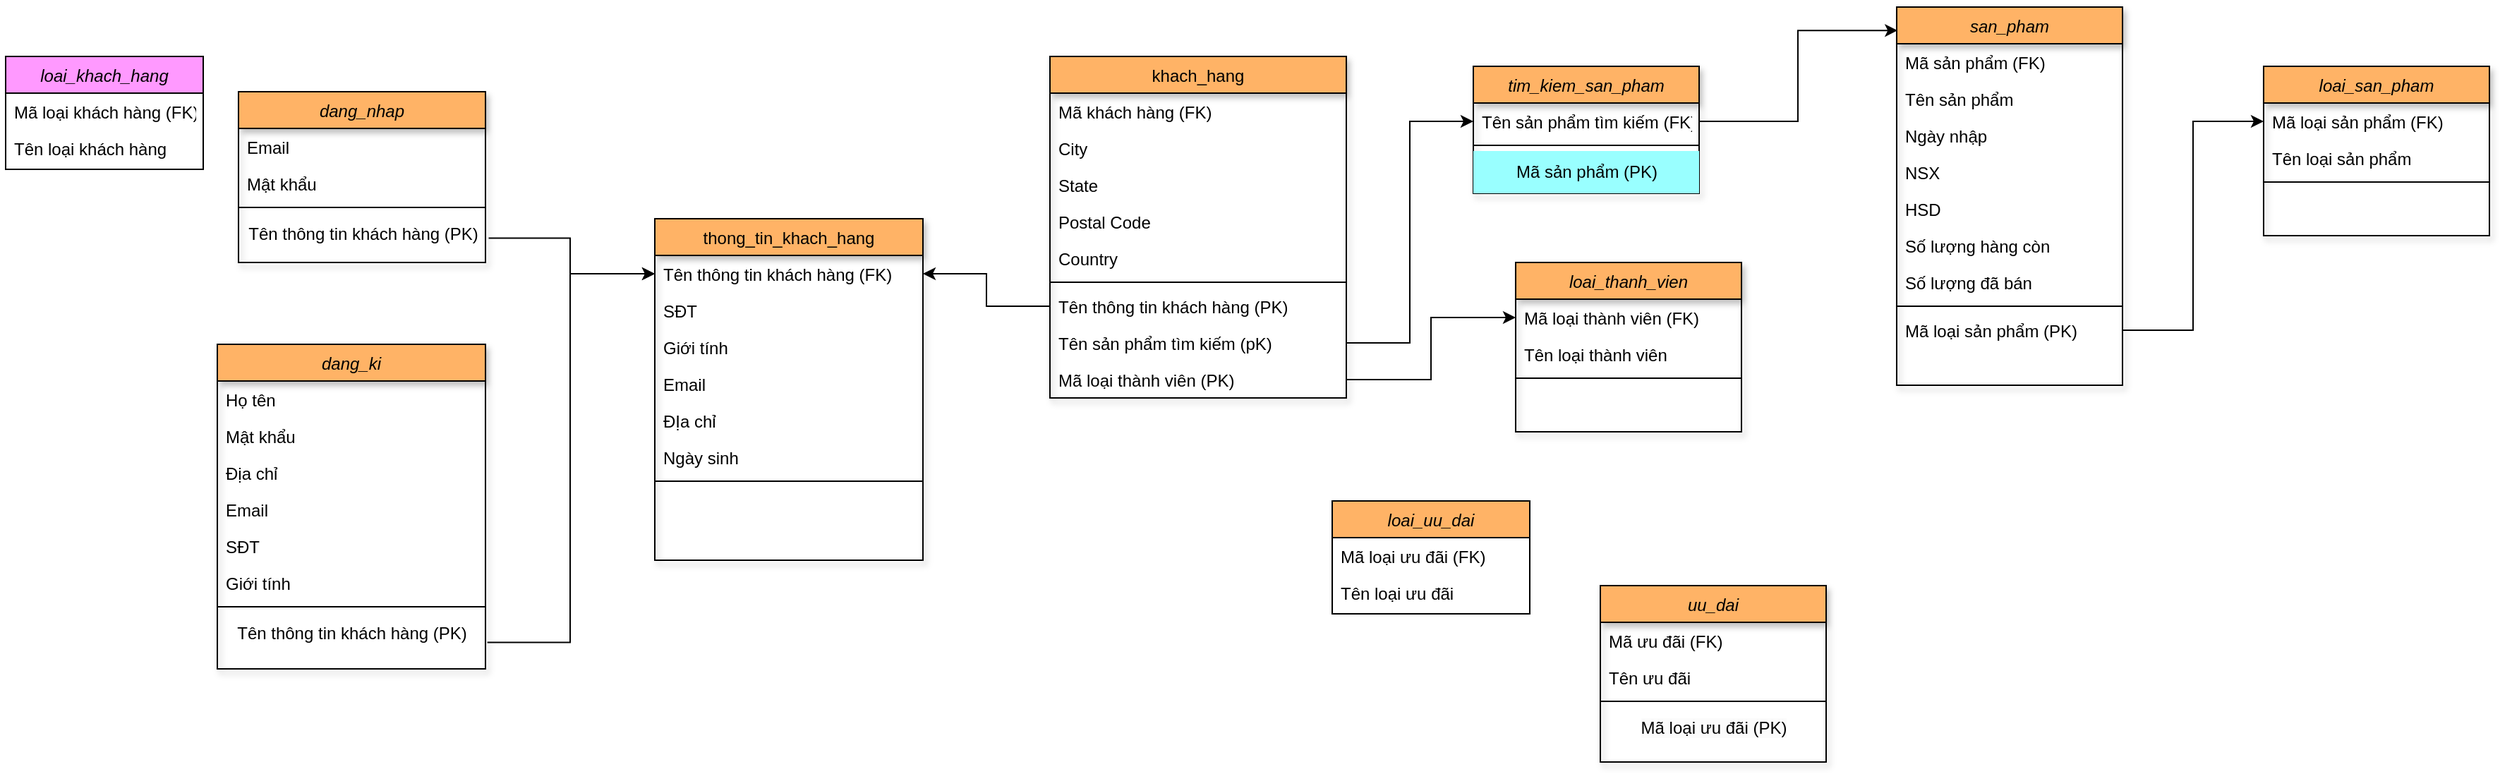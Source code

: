 <mxfile version="20.8.10" type="device" pages="2"><diagram id="C5RBs43oDa-KdzZeNtuy" name="Page-1"><mxGraphModel dx="2103" dy="606" grid="1" gridSize="10" guides="1" tooltips="1" connect="1" arrows="1" fold="1" page="1" pageScale="1" pageWidth="827" pageHeight="1169" math="0" shadow="0"><root><mxCell id="WIyWlLk6GJQsqaUBKTNV-0"/><mxCell id="WIyWlLk6GJQsqaUBKTNV-1" parent="WIyWlLk6GJQsqaUBKTNV-0"/><mxCell id="0E9y2OOgJmnFyghAX6Ho-14" value="loai_uu_dai" style="swimlane;fontStyle=2;align=center;verticalAlign=top;childLayout=stackLayout;horizontal=1;startSize=26;horizontalStack=0;resizeParent=1;resizeLast=0;collapsible=1;marginBottom=0;rounded=0;shadow=0;strokeWidth=1;fillColor=#FFB366;" vertex="1" parent="WIyWlLk6GJQsqaUBKTNV-1"><mxGeometry x="130" y="370" width="140" height="80" as="geometry"><mxRectangle x="230" y="140" width="160" height="26" as="alternateBounds"/></mxGeometry></mxCell><mxCell id="0E9y2OOgJmnFyghAX6Ho-15" value="Mã loại ưu đãi (FK)" style="text;align=left;verticalAlign=top;spacingLeft=4;spacingRight=4;overflow=hidden;rotatable=0;points=[[0,0.5],[1,0.5]];portConstraint=eastwest;shadow=1;" vertex="1" parent="0E9y2OOgJmnFyghAX6Ho-14"><mxGeometry y="26" width="140" height="26" as="geometry"/></mxCell><mxCell id="0E9y2OOgJmnFyghAX6Ho-16" value="Tên loại ưu đãi" style="text;align=left;verticalAlign=top;spacingLeft=4;spacingRight=4;overflow=hidden;rotatable=0;points=[[0,0.5],[1,0.5]];portConstraint=eastwest;rounded=0;shadow=0;html=0;" vertex="1" parent="0E9y2OOgJmnFyghAX6Ho-14"><mxGeometry y="52" width="140" height="26" as="geometry"/></mxCell><mxCell id="0E9y2OOgJmnFyghAX6Ho-143" style="edgeStyle=orthogonalEdgeStyle;rounded=0;orthogonalLoop=1;jettySize=auto;html=1;entryX=1;entryY=0.5;entryDx=0;entryDy=0;exitX=0;exitY=0.5;exitDx=0;exitDy=0;" edge="1" parent="WIyWlLk6GJQsqaUBKTNV-1" source="0E9y2OOgJmnFyghAX6Ho-56" target="0E9y2OOgJmnFyghAX6Ho-65"><mxGeometry relative="1" as="geometry"/></mxCell><mxCell id="0E9y2OOgJmnFyghAX6Ho-49" value="khach_hang" style="swimlane;fontStyle=0;align=center;verticalAlign=top;childLayout=stackLayout;horizontal=1;startSize=26;horizontalStack=0;resizeParent=1;resizeLast=0;collapsible=1;marginBottom=0;rounded=0;shadow=1;strokeWidth=1;fillColor=#FFB366;" vertex="1" parent="WIyWlLk6GJQsqaUBKTNV-1"><mxGeometry x="-70" y="55" width="210" height="242" as="geometry"><mxRectangle x="550" y="140" width="160" height="26" as="alternateBounds"/></mxGeometry></mxCell><mxCell id="0E9y2OOgJmnFyghAX6Ho-50" value="Mã khách hàng (FK)" style="text;align=left;verticalAlign=top;spacingLeft=4;spacingRight=4;overflow=hidden;rotatable=0;points=[[0,0.5],[1,0.5]];portConstraint=eastwest;" vertex="1" parent="0E9y2OOgJmnFyghAX6Ho-49"><mxGeometry y="26" width="210" height="26" as="geometry"/></mxCell><mxCell id="0E9y2OOgJmnFyghAX6Ho-51" value="City" style="text;align=left;verticalAlign=top;spacingLeft=4;spacingRight=4;overflow=hidden;rotatable=0;points=[[0,0.5],[1,0.5]];portConstraint=eastwest;rounded=0;shadow=0;html=0;" vertex="1" parent="0E9y2OOgJmnFyghAX6Ho-49"><mxGeometry y="52" width="210" height="26" as="geometry"/></mxCell><mxCell id="0E9y2OOgJmnFyghAX6Ho-52" value="State" style="text;align=left;verticalAlign=top;spacingLeft=4;spacingRight=4;overflow=hidden;rotatable=0;points=[[0,0.5],[1,0.5]];portConstraint=eastwest;rounded=0;shadow=0;html=0;" vertex="1" parent="0E9y2OOgJmnFyghAX6Ho-49"><mxGeometry y="78" width="210" height="26" as="geometry"/></mxCell><mxCell id="0E9y2OOgJmnFyghAX6Ho-53" value="Postal Code" style="text;align=left;verticalAlign=top;spacingLeft=4;spacingRight=4;overflow=hidden;rotatable=0;points=[[0,0.5],[1,0.5]];portConstraint=eastwest;rounded=0;shadow=0;html=0;" vertex="1" parent="0E9y2OOgJmnFyghAX6Ho-49"><mxGeometry y="104" width="210" height="26" as="geometry"/></mxCell><mxCell id="0E9y2OOgJmnFyghAX6Ho-54" value="Country" style="text;align=left;verticalAlign=top;spacingLeft=4;spacingRight=4;overflow=hidden;rotatable=0;points=[[0,0.5],[1,0.5]];portConstraint=eastwest;rounded=0;shadow=0;html=0;" vertex="1" parent="0E9y2OOgJmnFyghAX6Ho-49"><mxGeometry y="130" width="210" height="26" as="geometry"/></mxCell><mxCell id="0E9y2OOgJmnFyghAX6Ho-55" value="" style="line;html=1;strokeWidth=1;align=left;verticalAlign=middle;spacingTop=-1;spacingLeft=3;spacingRight=3;rotatable=0;labelPosition=right;points=[];portConstraint=eastwest;" vertex="1" parent="0E9y2OOgJmnFyghAX6Ho-49"><mxGeometry y="156" width="210" height="8" as="geometry"/></mxCell><mxCell id="0E9y2OOgJmnFyghAX6Ho-56" value="Tên thông tin khách hàng (PK)" style="text;align=left;verticalAlign=top;spacingLeft=4;spacingRight=4;overflow=hidden;rotatable=0;points=[[0,0.5],[1,0.5]];portConstraint=eastwest;" vertex="1" parent="0E9y2OOgJmnFyghAX6Ho-49"><mxGeometry y="164" width="210" height="26" as="geometry"/></mxCell><mxCell id="0E9y2OOgJmnFyghAX6Ho-57" value="Tên sản phẩm tìm kiếm (pK)" style="text;align=left;verticalAlign=top;spacingLeft=4;spacingRight=4;overflow=hidden;rotatable=0;points=[[0,0.5],[1,0.5]];portConstraint=eastwest;" vertex="1" parent="0E9y2OOgJmnFyghAX6Ho-49"><mxGeometry y="190" width="210" height="26" as="geometry"/></mxCell><mxCell id="0E9y2OOgJmnFyghAX6Ho-90" value="Mã loại thành viên (PK)" style="text;align=left;verticalAlign=top;spacingLeft=4;spacingRight=4;overflow=hidden;rotatable=0;points=[[0,0.5],[1,0.5]];portConstraint=eastwest;" vertex="1" parent="0E9y2OOgJmnFyghAX6Ho-49"><mxGeometry y="216" width="210" height="26" as="geometry"/></mxCell><mxCell id="0E9y2OOgJmnFyghAX6Ho-58" value="loai_khach_hang" style="swimlane;fontStyle=2;align=center;verticalAlign=top;childLayout=stackLayout;horizontal=1;startSize=26;horizontalStack=0;resizeParent=1;resizeLast=0;collapsible=1;marginBottom=0;rounded=0;shadow=0;strokeWidth=1;fillColor=#FF99FF;" vertex="1" parent="WIyWlLk6GJQsqaUBKTNV-1"><mxGeometry x="-810" y="55" width="140" height="80" as="geometry"><mxRectangle x="230" y="140" width="160" height="26" as="alternateBounds"/></mxGeometry></mxCell><mxCell id="0E9y2OOgJmnFyghAX6Ho-59" value="Mã loại khách hàng (FK)" style="text;align=left;verticalAlign=top;spacingLeft=4;spacingRight=4;overflow=hidden;rotatable=0;points=[[0,0.5],[1,0.5]];portConstraint=eastwest;shadow=1;" vertex="1" parent="0E9y2OOgJmnFyghAX6Ho-58"><mxGeometry y="26" width="140" height="26" as="geometry"/></mxCell><mxCell id="0E9y2OOgJmnFyghAX6Ho-60" value="Tên loại khách hàng" style="text;align=left;verticalAlign=top;spacingLeft=4;spacingRight=4;overflow=hidden;rotatable=0;points=[[0,0.5],[1,0.5]];portConstraint=eastwest;rounded=0;shadow=0;html=0;" vertex="1" parent="0E9y2OOgJmnFyghAX6Ho-58"><mxGeometry y="52" width="140" height="26" as="geometry"/></mxCell><mxCell id="0E9y2OOgJmnFyghAX6Ho-42" value="uu_dai" style="swimlane;fontStyle=2;align=center;verticalAlign=top;childLayout=stackLayout;horizontal=1;startSize=26;horizontalStack=0;resizeParent=1;resizeLast=0;collapsible=1;marginBottom=0;rounded=0;shadow=1;strokeWidth=1;fillColor=#FFB366;" vertex="1" parent="WIyWlLk6GJQsqaUBKTNV-1"><mxGeometry x="320" y="430" width="160" height="125" as="geometry"><mxRectangle x="230" y="140" width="160" height="26" as="alternateBounds"/></mxGeometry></mxCell><mxCell id="0E9y2OOgJmnFyghAX6Ho-43" value="Mã ưu đãi (FK)" style="text;align=left;verticalAlign=top;spacingLeft=4;spacingRight=4;overflow=hidden;rotatable=0;points=[[0,0.5],[1,0.5]];portConstraint=eastwest;" vertex="1" parent="0E9y2OOgJmnFyghAX6Ho-42"><mxGeometry y="26" width="160" height="26" as="geometry"/></mxCell><mxCell id="0E9y2OOgJmnFyghAX6Ho-44" value="Tên ưu đãi" style="text;align=left;verticalAlign=top;spacingLeft=4;spacingRight=4;overflow=hidden;rotatable=0;points=[[0,0.5],[1,0.5]];portConstraint=eastwest;rounded=0;shadow=0;html=0;" vertex="1" parent="0E9y2OOgJmnFyghAX6Ho-42"><mxGeometry y="52" width="160" height="26" as="geometry"/></mxCell><mxCell id="0E9y2OOgJmnFyghAX6Ho-46" value="" style="line;html=1;strokeWidth=1;align=left;verticalAlign=middle;spacingTop=-1;spacingLeft=3;spacingRight=3;rotatable=0;labelPosition=right;points=[];portConstraint=eastwest;" vertex="1" parent="0E9y2OOgJmnFyghAX6Ho-42"><mxGeometry y="78" width="160" height="8" as="geometry"/></mxCell><mxCell id="0E9y2OOgJmnFyghAX6Ho-149" value="&lt;span style=&quot;color: rgb(0, 0, 0); font-family: Helvetica; font-size: 12px; font-style: normal; font-variant-ligatures: normal; font-variant-caps: normal; font-weight: 400; letter-spacing: normal; orphans: 2; text-align: left; text-indent: 0px; text-transform: none; widows: 2; word-spacing: 0px; -webkit-text-stroke-width: 0px; background-color: rgb(251, 251, 251); text-decoration-thickness: initial; text-decoration-style: initial; text-decoration-color: initial; float: none; display: inline !important;&quot;&gt;Mã loại ưu đãi (PK)&lt;br&gt;&lt;/span&gt;" style="text;html=1;align=center;verticalAlign=middle;resizable=0;points=[];autosize=1;strokeColor=none;fillColor=none;" vertex="1" parent="0E9y2OOgJmnFyghAX6Ho-42"><mxGeometry y="86" width="160" height="30" as="geometry"/></mxCell><mxCell id="0E9y2OOgJmnFyghAX6Ho-64" value="thong_tin_khach_hang" style="swimlane;fontStyle=0;align=center;verticalAlign=top;childLayout=stackLayout;horizontal=1;startSize=26;horizontalStack=0;resizeParent=1;resizeLast=0;collapsible=1;marginBottom=0;rounded=0;shadow=1;strokeWidth=1;fillColor=#FFB366;" vertex="1" parent="WIyWlLk6GJQsqaUBKTNV-1"><mxGeometry x="-350" y="170" width="190" height="242" as="geometry"><mxRectangle x="550" y="140" width="160" height="26" as="alternateBounds"/></mxGeometry></mxCell><mxCell id="0E9y2OOgJmnFyghAX6Ho-65" value="Tên thông tin khách hàng (FK)" style="text;align=left;verticalAlign=top;spacingLeft=4;spacingRight=4;overflow=hidden;rotatable=0;points=[[0,0.5],[1,0.5]];portConstraint=eastwest;" vertex="1" parent="0E9y2OOgJmnFyghAX6Ho-64"><mxGeometry y="26" width="190" height="26" as="geometry"/></mxCell><mxCell id="0E9y2OOgJmnFyghAX6Ho-66" value="SĐT " style="text;align=left;verticalAlign=top;spacingLeft=4;spacingRight=4;overflow=hidden;rotatable=0;points=[[0,0.5],[1,0.5]];portConstraint=eastwest;rounded=0;shadow=0;html=0;" vertex="1" parent="0E9y2OOgJmnFyghAX6Ho-64"><mxGeometry y="52" width="190" height="26" as="geometry"/></mxCell><mxCell id="0E9y2OOgJmnFyghAX6Ho-74" value="Giới tính" style="text;align=left;verticalAlign=top;spacingLeft=4;spacingRight=4;overflow=hidden;rotatable=0;points=[[0,0.5],[1,0.5]];portConstraint=eastwest;rounded=0;shadow=0;html=0;" vertex="1" parent="0E9y2OOgJmnFyghAX6Ho-64"><mxGeometry y="78" width="190" height="26" as="geometry"/></mxCell><mxCell id="0E9y2OOgJmnFyghAX6Ho-67" value="Email " style="text;align=left;verticalAlign=top;spacingLeft=4;spacingRight=4;overflow=hidden;rotatable=0;points=[[0,0.5],[1,0.5]];portConstraint=eastwest;rounded=0;shadow=0;html=0;" vertex="1" parent="0E9y2OOgJmnFyghAX6Ho-64"><mxGeometry y="104" width="190" height="26" as="geometry"/></mxCell><mxCell id="0E9y2OOgJmnFyghAX6Ho-68" value="ĐỊa chỉ " style="text;align=left;verticalAlign=top;spacingLeft=4;spacingRight=4;overflow=hidden;rotatable=0;points=[[0,0.5],[1,0.5]];portConstraint=eastwest;rounded=0;shadow=0;html=0;" vertex="1" parent="0E9y2OOgJmnFyghAX6Ho-64"><mxGeometry y="130" width="190" height="26" as="geometry"/></mxCell><mxCell id="0E9y2OOgJmnFyghAX6Ho-69" value="Ngày sinh" style="text;align=left;verticalAlign=top;spacingLeft=4;spacingRight=4;overflow=hidden;rotatable=0;points=[[0,0.5],[1,0.5]];portConstraint=eastwest;rounded=0;shadow=0;html=0;" vertex="1" parent="0E9y2OOgJmnFyghAX6Ho-64"><mxGeometry y="156" width="190" height="26" as="geometry"/></mxCell><mxCell id="0E9y2OOgJmnFyghAX6Ho-70" value="" style="line;html=1;strokeWidth=1;align=left;verticalAlign=middle;spacingTop=-1;spacingLeft=3;spacingRight=3;rotatable=0;labelPosition=right;points=[];portConstraint=eastwest;" vertex="1" parent="0E9y2OOgJmnFyghAX6Ho-64"><mxGeometry y="182" width="190" height="8" as="geometry"/></mxCell><mxCell id="0E9y2OOgJmnFyghAX6Ho-85" value="loai_thanh_vien" style="swimlane;fontStyle=2;align=center;verticalAlign=top;childLayout=stackLayout;horizontal=1;startSize=26;horizontalStack=0;resizeParent=1;resizeLast=0;collapsible=1;marginBottom=0;rounded=0;shadow=1;strokeWidth=1;fillColor=#FFB366;" vertex="1" parent="WIyWlLk6GJQsqaUBKTNV-1"><mxGeometry x="260" y="201" width="160" height="120" as="geometry"><mxRectangle x="230" y="140" width="160" height="26" as="alternateBounds"/></mxGeometry></mxCell><mxCell id="0E9y2OOgJmnFyghAX6Ho-86" value="Mã loại thành viên (FK)" style="text;align=left;verticalAlign=top;spacingLeft=4;spacingRight=4;overflow=hidden;rotatable=0;points=[[0,0.5],[1,0.5]];portConstraint=eastwest;" vertex="1" parent="0E9y2OOgJmnFyghAX6Ho-85"><mxGeometry y="26" width="160" height="26" as="geometry"/></mxCell><mxCell id="0E9y2OOgJmnFyghAX6Ho-87" value="Tên loại thành viên&#10;" style="text;align=left;verticalAlign=top;spacingLeft=4;spacingRight=4;overflow=hidden;rotatable=0;points=[[0,0.5],[1,0.5]];portConstraint=eastwest;rounded=0;shadow=0;html=0;" vertex="1" parent="0E9y2OOgJmnFyghAX6Ho-85"><mxGeometry y="52" width="160" height="26" as="geometry"/></mxCell><mxCell id="0E9y2OOgJmnFyghAX6Ho-88" value="" style="line;html=1;strokeWidth=1;align=left;verticalAlign=middle;spacingTop=-1;spacingLeft=3;spacingRight=3;rotatable=0;labelPosition=right;points=[];portConstraint=eastwest;" vertex="1" parent="0E9y2OOgJmnFyghAX6Ho-85"><mxGeometry y="78" width="160" height="8" as="geometry"/></mxCell><mxCell id="0E9y2OOgJmnFyghAX6Ho-142" style="edgeStyle=orthogonalEdgeStyle;rounded=0;orthogonalLoop=1;jettySize=auto;html=1;entryX=0;entryY=0.5;entryDx=0;entryDy=0;exitX=1.007;exitY=0.707;exitDx=0;exitDy=0;exitPerimeter=0;" edge="1" parent="WIyWlLk6GJQsqaUBKTNV-1" source="0E9y2OOgJmnFyghAX6Ho-138" target="0E9y2OOgJmnFyghAX6Ho-65"><mxGeometry relative="1" as="geometry"><Array as="points"><mxPoint x="-410" y="470"/><mxPoint x="-410" y="209"/></Array></mxGeometry></mxCell><mxCell id="0E9y2OOgJmnFyghAX6Ho-92" value="dang_ki" style="swimlane;fontStyle=2;align=center;verticalAlign=top;childLayout=stackLayout;horizontal=1;startSize=26;horizontalStack=0;resizeParent=1;resizeLast=0;collapsible=1;marginBottom=0;rounded=0;shadow=1;strokeWidth=1;fillColor=#FFB366;" vertex="1" parent="WIyWlLk6GJQsqaUBKTNV-1"><mxGeometry x="-660" y="259" width="190" height="230" as="geometry"><mxRectangle x="230" y="140" width="160" height="26" as="alternateBounds"/></mxGeometry></mxCell><mxCell id="0E9y2OOgJmnFyghAX6Ho-94" value="Họ tên" style="text;align=left;verticalAlign=top;spacingLeft=4;spacingRight=4;overflow=hidden;rotatable=0;points=[[0,0.5],[1,0.5]];portConstraint=eastwest;rounded=0;shadow=0;html=0;" vertex="1" parent="0E9y2OOgJmnFyghAX6Ho-92"><mxGeometry y="26" width="190" height="26" as="geometry"/></mxCell><mxCell id="0E9y2OOgJmnFyghAX6Ho-99" value="Mật khẩu" style="text;align=left;verticalAlign=top;spacingLeft=4;spacingRight=4;overflow=hidden;rotatable=0;points=[[0,0.5],[1,0.5]];portConstraint=eastwest;rounded=0;shadow=0;html=0;" vertex="1" parent="0E9y2OOgJmnFyghAX6Ho-92"><mxGeometry y="52" width="190" height="26" as="geometry"/></mxCell><mxCell id="0E9y2OOgJmnFyghAX6Ho-98" value="Địa chỉ" style="text;align=left;verticalAlign=top;spacingLeft=4;spacingRight=4;overflow=hidden;rotatable=0;points=[[0,0.5],[1,0.5]];portConstraint=eastwest;rounded=0;shadow=0;html=0;" vertex="1" parent="0E9y2OOgJmnFyghAX6Ho-92"><mxGeometry y="78" width="190" height="26" as="geometry"/></mxCell><mxCell id="0E9y2OOgJmnFyghAX6Ho-95" value="Email" style="text;align=left;verticalAlign=top;spacingLeft=4;spacingRight=4;overflow=hidden;rotatable=0;points=[[0,0.5],[1,0.5]];portConstraint=eastwest;rounded=0;shadow=0;html=0;" vertex="1" parent="0E9y2OOgJmnFyghAX6Ho-92"><mxGeometry y="104" width="190" height="26" as="geometry"/></mxCell><mxCell id="0E9y2OOgJmnFyghAX6Ho-100" value="SĐT" style="text;align=left;verticalAlign=top;spacingLeft=4;spacingRight=4;overflow=hidden;rotatable=0;points=[[0,0.5],[1,0.5]];portConstraint=eastwest;rounded=0;shadow=0;html=0;" vertex="1" parent="0E9y2OOgJmnFyghAX6Ho-92"><mxGeometry y="130" width="190" height="26" as="geometry"/></mxCell><mxCell id="0E9y2OOgJmnFyghAX6Ho-101" value="Giới tính" style="text;align=left;verticalAlign=top;spacingLeft=4;spacingRight=4;overflow=hidden;rotatable=0;points=[[0,0.5],[1,0.5]];portConstraint=eastwest;rounded=0;shadow=0;html=0;" vertex="1" parent="0E9y2OOgJmnFyghAX6Ho-92"><mxGeometry y="156" width="190" height="26" as="geometry"/></mxCell><mxCell id="0E9y2OOgJmnFyghAX6Ho-96" value="" style="line;html=1;strokeWidth=1;align=left;verticalAlign=middle;spacingTop=-1;spacingLeft=3;spacingRight=3;rotatable=0;labelPosition=right;points=[];portConstraint=eastwest;" vertex="1" parent="0E9y2OOgJmnFyghAX6Ho-92"><mxGeometry y="182" width="190" height="8" as="geometry"/></mxCell><mxCell id="0E9y2OOgJmnFyghAX6Ho-138" value="Tên thông tin khách hàng (PK)" style="text;html=1;align=center;verticalAlign=middle;resizable=0;points=[];autosize=1;strokeColor=none;fillColor=none;" vertex="1" parent="0E9y2OOgJmnFyghAX6Ho-92"><mxGeometry y="190" width="190" height="30" as="geometry"/></mxCell><mxCell id="0E9y2OOgJmnFyghAX6Ho-141" style="edgeStyle=orthogonalEdgeStyle;rounded=0;orthogonalLoop=1;jettySize=auto;html=1;entryX=0;entryY=0.5;entryDx=0;entryDy=0;exitX=1.013;exitY=0.593;exitDx=0;exitDy=0;exitPerimeter=0;" edge="1" parent="WIyWlLk6GJQsqaUBKTNV-1" source="0E9y2OOgJmnFyghAX6Ho-136" target="0E9y2OOgJmnFyghAX6Ho-65"><mxGeometry relative="1" as="geometry"/></mxCell><mxCell id="0E9y2OOgJmnFyghAX6Ho-102" value="dang_nhap" style="swimlane;fontStyle=2;align=center;verticalAlign=top;childLayout=stackLayout;horizontal=1;startSize=26;horizontalStack=0;resizeParent=1;resizeLast=0;collapsible=1;marginBottom=0;rounded=0;shadow=1;strokeWidth=1;fillColor=#FFB366;" vertex="1" parent="WIyWlLk6GJQsqaUBKTNV-1"><mxGeometry x="-645" y="80" width="175" height="121" as="geometry"><mxRectangle x="230" y="140" width="160" height="26" as="alternateBounds"/></mxGeometry></mxCell><mxCell id="0E9y2OOgJmnFyghAX6Ho-104" value="Email" style="text;align=left;verticalAlign=top;spacingLeft=4;spacingRight=4;overflow=hidden;rotatable=0;points=[[0,0.5],[1,0.5]];portConstraint=eastwest;rounded=0;shadow=0;html=0;" vertex="1" parent="0E9y2OOgJmnFyghAX6Ho-102"><mxGeometry y="26" width="175" height="26" as="geometry"/></mxCell><mxCell id="0E9y2OOgJmnFyghAX6Ho-105" value="Mật khẩu" style="text;align=left;verticalAlign=top;spacingLeft=4;spacingRight=4;overflow=hidden;rotatable=0;points=[[0,0.5],[1,0.5]];portConstraint=eastwest;rounded=0;shadow=0;html=0;" vertex="1" parent="0E9y2OOgJmnFyghAX6Ho-102"><mxGeometry y="52" width="175" height="26" as="geometry"/></mxCell><mxCell id="0E9y2OOgJmnFyghAX6Ho-110" value="" style="line;html=1;strokeWidth=1;align=left;verticalAlign=middle;spacingTop=-1;spacingLeft=3;spacingRight=3;rotatable=0;labelPosition=right;points=[];portConstraint=eastwest;" vertex="1" parent="0E9y2OOgJmnFyghAX6Ho-102"><mxGeometry y="78" width="175" height="8" as="geometry"/></mxCell><mxCell id="0E9y2OOgJmnFyghAX6Ho-136" value="Tên thông tin khách hàng (PK)" style="text;html=1;align=center;verticalAlign=middle;resizable=0;points=[];autosize=1;strokeColor=none;fillColor=none;" vertex="1" parent="0E9y2OOgJmnFyghAX6Ho-102"><mxGeometry y="86" width="175" height="30" as="geometry"/></mxCell><mxCell id="0E9y2OOgJmnFyghAX6Ho-112" value="tim_kiem_san_pham" style="swimlane;fontStyle=2;align=center;verticalAlign=top;childLayout=stackLayout;horizontal=1;startSize=26;horizontalStack=0;resizeParent=1;resizeLast=0;collapsible=1;marginBottom=0;rounded=0;shadow=1;strokeWidth=1;fillColor=#FFB366;" vertex="1" parent="WIyWlLk6GJQsqaUBKTNV-1"><mxGeometry x="230" y="62" width="160" height="90" as="geometry"><mxRectangle x="230" y="140" width="160" height="26" as="alternateBounds"/></mxGeometry></mxCell><mxCell id="0E9y2OOgJmnFyghAX6Ho-113" value="Tên sản phẩm tìm kiếm (FK)" style="text;align=left;verticalAlign=top;spacingLeft=4;spacingRight=4;overflow=hidden;rotatable=0;points=[[0,0.5],[1,0.5]];portConstraint=eastwest;" vertex="1" parent="0E9y2OOgJmnFyghAX6Ho-112"><mxGeometry y="26" width="160" height="26" as="geometry"/></mxCell><mxCell id="0E9y2OOgJmnFyghAX6Ho-116" value="" style="line;html=1;strokeWidth=1;align=left;verticalAlign=middle;spacingTop=-1;spacingLeft=3;spacingRight=3;rotatable=0;labelPosition=right;points=[];portConstraint=eastwest;" vertex="1" parent="0E9y2OOgJmnFyghAX6Ho-112"><mxGeometry y="52" width="160" height="8" as="geometry"/></mxCell><mxCell id="0E9y2OOgJmnFyghAX6Ho-134" value="Mã sản phẩm (PK)" style="text;html=1;align=center;verticalAlign=middle;resizable=0;points=[];autosize=1;strokeColor=none;fillColor=#99FFFF;" vertex="1" parent="0E9y2OOgJmnFyghAX6Ho-112"><mxGeometry y="60" width="160" height="30" as="geometry"/></mxCell><mxCell id="0E9y2OOgJmnFyghAX6Ho-118" value="san_pham" style="swimlane;fontStyle=2;align=center;verticalAlign=top;childLayout=stackLayout;horizontal=1;startSize=26;horizontalStack=0;resizeParent=1;resizeLast=0;collapsible=1;marginBottom=0;rounded=0;shadow=1;strokeWidth=1;fillColor=#FFB366;" vertex="1" parent="WIyWlLk6GJQsqaUBKTNV-1"><mxGeometry x="530" y="20" width="160" height="268" as="geometry"><mxRectangle x="230" y="140" width="160" height="26" as="alternateBounds"/></mxGeometry></mxCell><mxCell id="0E9y2OOgJmnFyghAX6Ho-119" value="Mã sản phẩm (FK)" style="text;align=left;verticalAlign=top;spacingLeft=4;spacingRight=4;overflow=hidden;rotatable=0;points=[[0,0.5],[1,0.5]];portConstraint=eastwest;rounded=0;shadow=0;html=0;" vertex="1" parent="0E9y2OOgJmnFyghAX6Ho-118"><mxGeometry y="26" width="160" height="26" as="geometry"/></mxCell><mxCell id="0E9y2OOgJmnFyghAX6Ho-120" value="Tên sản phẩm" style="text;align=left;verticalAlign=top;spacingLeft=4;spacingRight=4;overflow=hidden;rotatable=0;points=[[0,0.5],[1,0.5]];portConstraint=eastwest;rounded=0;shadow=0;html=0;" vertex="1" parent="0E9y2OOgJmnFyghAX6Ho-118"><mxGeometry y="52" width="160" height="26" as="geometry"/></mxCell><mxCell id="0E9y2OOgJmnFyghAX6Ho-121" value="Ngày nhập" style="text;align=left;verticalAlign=top;spacingLeft=4;spacingRight=4;overflow=hidden;rotatable=0;points=[[0,0.5],[1,0.5]];portConstraint=eastwest;rounded=0;shadow=0;html=0;" vertex="1" parent="0E9y2OOgJmnFyghAX6Ho-118"><mxGeometry y="78" width="160" height="26" as="geometry"/></mxCell><mxCell id="0E9y2OOgJmnFyghAX6Ho-122" value="NSX" style="text;align=left;verticalAlign=top;spacingLeft=4;spacingRight=4;overflow=hidden;rotatable=0;points=[[0,0.5],[1,0.5]];portConstraint=eastwest;rounded=0;shadow=0;html=0;" vertex="1" parent="0E9y2OOgJmnFyghAX6Ho-118"><mxGeometry y="104" width="160" height="26" as="geometry"/></mxCell><mxCell id="0E9y2OOgJmnFyghAX6Ho-123" value="HSD" style="text;align=left;verticalAlign=top;spacingLeft=4;spacingRight=4;overflow=hidden;rotatable=0;points=[[0,0.5],[1,0.5]];portConstraint=eastwest;rounded=0;shadow=0;html=0;" vertex="1" parent="0E9y2OOgJmnFyghAX6Ho-118"><mxGeometry y="130" width="160" height="26" as="geometry"/></mxCell><mxCell id="0E9y2OOgJmnFyghAX6Ho-127" value="Số lượng hàng còn" style="text;align=left;verticalAlign=top;spacingLeft=4;spacingRight=4;overflow=hidden;rotatable=0;points=[[0,0.5],[1,0.5]];portConstraint=eastwest;rounded=0;shadow=0;html=0;" vertex="1" parent="0E9y2OOgJmnFyghAX6Ho-118"><mxGeometry y="156" width="160" height="26" as="geometry"/></mxCell><mxCell id="0E9y2OOgJmnFyghAX6Ho-124" value="Số lượng đã bán" style="text;align=left;verticalAlign=top;spacingLeft=4;spacingRight=4;overflow=hidden;rotatable=0;points=[[0,0.5],[1,0.5]];portConstraint=eastwest;rounded=0;shadow=0;html=0;" vertex="1" parent="0E9y2OOgJmnFyghAX6Ho-118"><mxGeometry y="182" width="160" height="26" as="geometry"/></mxCell><mxCell id="0E9y2OOgJmnFyghAX6Ho-125" value="" style="line;html=1;strokeWidth=1;align=left;verticalAlign=middle;spacingTop=-1;spacingLeft=3;spacingRight=3;rotatable=0;labelPosition=right;points=[];portConstraint=eastwest;" vertex="1" parent="0E9y2OOgJmnFyghAX6Ho-118"><mxGeometry y="208" width="160" height="8" as="geometry"/></mxCell><mxCell id="0E9y2OOgJmnFyghAX6Ho-126" value="Mã loại sản phẩm (PK)" style="text;align=left;verticalAlign=top;spacingLeft=4;spacingRight=4;overflow=hidden;rotatable=0;points=[[0,0.5],[1,0.5]];portConstraint=eastwest;" vertex="1" parent="0E9y2OOgJmnFyghAX6Ho-118"><mxGeometry y="216" width="160" height="26" as="geometry"/></mxCell><mxCell id="0E9y2OOgJmnFyghAX6Ho-128" value="loai_san_pham" style="swimlane;fontStyle=2;align=center;verticalAlign=top;childLayout=stackLayout;horizontal=1;startSize=26;horizontalStack=0;resizeParent=1;resizeLast=0;collapsible=1;marginBottom=0;rounded=0;shadow=1;strokeWidth=1;fillColor=#FFB366;" vertex="1" parent="WIyWlLk6GJQsqaUBKTNV-1"><mxGeometry x="790" y="62" width="160" height="120" as="geometry"><mxRectangle x="230" y="140" width="160" height="26" as="alternateBounds"/></mxGeometry></mxCell><mxCell id="0E9y2OOgJmnFyghAX6Ho-129" value="Mã loại sản phẩm (FK)" style="text;align=left;verticalAlign=top;spacingLeft=4;spacingRight=4;overflow=hidden;rotatable=0;points=[[0,0.5],[1,0.5]];portConstraint=eastwest;" vertex="1" parent="0E9y2OOgJmnFyghAX6Ho-128"><mxGeometry y="26" width="160" height="26" as="geometry"/></mxCell><mxCell id="0E9y2OOgJmnFyghAX6Ho-130" value="Tên loại sản phẩm" style="text;align=left;verticalAlign=top;spacingLeft=4;spacingRight=4;overflow=hidden;rotatable=0;points=[[0,0.5],[1,0.5]];portConstraint=eastwest;rounded=0;shadow=0;html=0;" vertex="1" parent="0E9y2OOgJmnFyghAX6Ho-128"><mxGeometry y="52" width="160" height="26" as="geometry"/></mxCell><mxCell id="0E9y2OOgJmnFyghAX6Ho-131" value="" style="line;html=1;strokeWidth=1;align=left;verticalAlign=middle;spacingTop=-1;spacingLeft=3;spacingRight=3;rotatable=0;labelPosition=right;points=[];portConstraint=eastwest;" vertex="1" parent="0E9y2OOgJmnFyghAX6Ho-128"><mxGeometry y="78" width="160" height="8" as="geometry"/></mxCell><mxCell id="0E9y2OOgJmnFyghAX6Ho-145" style="edgeStyle=orthogonalEdgeStyle;rounded=0;orthogonalLoop=1;jettySize=auto;html=1;entryX=0;entryY=0.5;entryDx=0;entryDy=0;" edge="1" parent="WIyWlLk6GJQsqaUBKTNV-1" source="0E9y2OOgJmnFyghAX6Ho-90" target="0E9y2OOgJmnFyghAX6Ho-86"><mxGeometry relative="1" as="geometry"/></mxCell><mxCell id="0E9y2OOgJmnFyghAX6Ho-146" style="edgeStyle=orthogonalEdgeStyle;rounded=0;orthogonalLoop=1;jettySize=auto;html=1;entryX=0;entryY=0.5;entryDx=0;entryDy=0;" edge="1" parent="WIyWlLk6GJQsqaUBKTNV-1" source="0E9y2OOgJmnFyghAX6Ho-57" target="0E9y2OOgJmnFyghAX6Ho-113"><mxGeometry relative="1" as="geometry"/></mxCell><mxCell id="0E9y2OOgJmnFyghAX6Ho-147" style="edgeStyle=orthogonalEdgeStyle;rounded=0;orthogonalLoop=1;jettySize=auto;html=1;entryX=0.004;entryY=0.062;entryDx=0;entryDy=0;entryPerimeter=0;" edge="1" parent="WIyWlLk6GJQsqaUBKTNV-1" source="0E9y2OOgJmnFyghAX6Ho-113" target="0E9y2OOgJmnFyghAX6Ho-118"><mxGeometry relative="1" as="geometry"/></mxCell><mxCell id="0E9y2OOgJmnFyghAX6Ho-148" style="edgeStyle=orthogonalEdgeStyle;rounded=0;orthogonalLoop=1;jettySize=auto;html=1;entryX=0;entryY=0.5;entryDx=0;entryDy=0;" edge="1" parent="WIyWlLk6GJQsqaUBKTNV-1" source="0E9y2OOgJmnFyghAX6Ho-126" target="0E9y2OOgJmnFyghAX6Ho-129"><mxGeometry relative="1" as="geometry"/></mxCell></root></mxGraphModel></diagram><diagram id="tHYxkhi6_kCpDOlZoTFk" name="Page-2"><mxGraphModel dx="1276" dy="606" grid="1" gridSize="10" guides="1" tooltips="1" connect="1" arrows="1" fold="1" page="1" pageScale="1" pageWidth="850" pageHeight="1100" math="0" shadow="0"><root><mxCell id="0"/><mxCell id="1" parent="0"/><mxCell id="RcLtm-imdLsbpmNp_YA2-5" value="&amp;lt;&amp;lt;keyword&amp;gt;&amp;gt;&lt;br&gt;&lt;b&gt;Classifier1&lt;/b&gt;&lt;br&gt;{abstract}" style="swimlane;fontStyle=0;align=center;verticalAlign=top;childLayout=stackLayout;horizontal=1;startSize=55;horizontalStack=0;resizeParent=1;resizeParentMax=0;resizeLast=0;collapsible=0;marginBottom=0;html=1;" vertex="1" parent="1"><mxGeometry x="350" y="220" width="140" height="183" as="geometry"/></mxCell><mxCell id="RcLtm-imdLsbpmNp_YA2-13" style="text;html=1;strokeColor=none;fillColor=none;align=center;verticalAlign=middle;spacingLeft=4;spacingRight=4;overflow=hidden;rotatable=0;points=[[0,0.5],[1,0.5]];portConstraint=eastwest;" vertex="1" parent="RcLtm-imdLsbpmNp_YA2-5"><mxGeometry y="55" width="140" height="20" as="geometry"/></mxCell><mxCell id="RcLtm-imdLsbpmNp_YA2-6" value="attributes" style="text;html=1;strokeColor=none;fillColor=none;align=center;verticalAlign=middle;spacingLeft=4;spacingRight=4;overflow=hidden;rotatable=0;points=[[0,0.5],[1,0.5]];portConstraint=eastwest;" vertex="1" parent="RcLtm-imdLsbpmNp_YA2-5"><mxGeometry y="75" width="140" height="20" as="geometry"/></mxCell><mxCell id="RcLtm-imdLsbpmNp_YA2-7" value="attribute1" style="text;html=1;strokeColor=none;fillColor=none;align=left;verticalAlign=middle;spacingLeft=4;spacingRight=4;overflow=hidden;rotatable=0;points=[[0,0.5],[1,0.5]];portConstraint=eastwest;" vertex="1" parent="RcLtm-imdLsbpmNp_YA2-5"><mxGeometry y="95" width="140" height="20" as="geometry"/></mxCell><mxCell id="RcLtm-imdLsbpmNp_YA2-8" value="inherited attribute2" style="text;html=1;strokeColor=none;fillColor=none;align=left;verticalAlign=middle;spacingLeft=4;spacingRight=4;overflow=hidden;rotatable=0;points=[[0,0.5],[1,0.5]];portConstraint=eastwest;fontColor=#808080;" vertex="1" parent="RcLtm-imdLsbpmNp_YA2-5"><mxGeometry y="115" width="140" height="20" as="geometry"/></mxCell><mxCell id="RcLtm-imdLsbpmNp_YA2-9" value="..." style="text;html=1;strokeColor=none;fillColor=none;align=left;verticalAlign=middle;spacingLeft=4;spacingRight=4;overflow=hidden;rotatable=0;points=[[0,0.5],[1,0.5]];portConstraint=eastwest;" vertex="1" parent="RcLtm-imdLsbpmNp_YA2-5"><mxGeometry y="135" width="140" height="20" as="geometry"/></mxCell><mxCell id="RcLtm-imdLsbpmNp_YA2-10" value="" style="line;strokeWidth=1;fillColor=none;align=left;verticalAlign=middle;spacingTop=-1;spacingLeft=3;spacingRight=3;rotatable=0;labelPosition=right;points=[];portConstraint=eastwest;" vertex="1" parent="RcLtm-imdLsbpmNp_YA2-5"><mxGeometry y="155" width="140" height="8" as="geometry"/></mxCell><mxCell id="RcLtm-imdLsbpmNp_YA2-11" value="operations" style="text;html=1;strokeColor=none;fillColor=none;align=center;verticalAlign=middle;spacingLeft=4;spacingRight=4;overflow=hidden;rotatable=0;points=[[0,0.5],[1,0.5]];portConstraint=eastwest;" vertex="1" parent="RcLtm-imdLsbpmNp_YA2-5"><mxGeometry y="163" width="140" height="20" as="geometry"/></mxCell><mxCell id="RcLtm-imdLsbpmNp_YA2-17" value="Table" style="shape=table;startSize=30;container=1;collapsible=0;childLayout=tableLayout;" vertex="1" parent="1"><mxGeometry x="170" y="190" width="60" height="70" as="geometry"/></mxCell><mxCell id="RcLtm-imdLsbpmNp_YA2-18" value="" style="shape=tableRow;horizontal=0;startSize=0;swimlaneHead=0;swimlaneBody=0;strokeColor=inherit;top=0;left=0;bottom=0;right=0;collapsible=0;dropTarget=0;fillColor=none;points=[[0,0.5],[1,0.5]];portConstraint=eastwest;" vertex="1" parent="RcLtm-imdLsbpmNp_YA2-17"><mxGeometry y="30" width="60" height="40" as="geometry"/></mxCell><mxCell id="RcLtm-imdLsbpmNp_YA2-19" value="" style="shape=partialRectangle;html=1;whiteSpace=wrap;connectable=0;strokeColor=inherit;overflow=hidden;fillColor=none;top=0;left=0;bottom=0;right=0;pointerEvents=1;" vertex="1" parent="RcLtm-imdLsbpmNp_YA2-18"><mxGeometry width="60" height="40" as="geometry"><mxRectangle width="60" height="40" as="alternateBounds"/></mxGeometry></mxCell></root></mxGraphModel></diagram></mxfile>